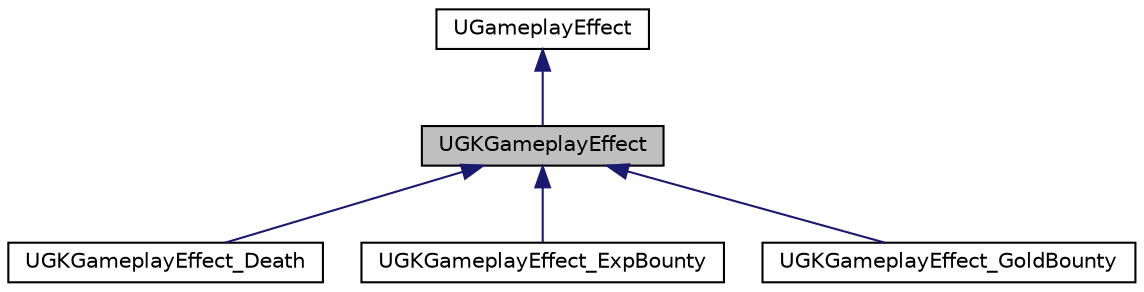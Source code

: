 digraph "UGKGameplayEffect"
{
 // LATEX_PDF_SIZE
  edge [fontname="Helvetica",fontsize="10",labelfontname="Helvetica",labelfontsize="10"];
  node [fontname="Helvetica",fontsize="10",shape=record];
  Node1 [label="UGKGameplayEffect",height=0.2,width=0.4,color="black", fillcolor="grey75", style="filled", fontcolor="black",tooltip=" "];
  Node2 -> Node1 [dir="back",color="midnightblue",fontsize="10",style="solid",fontname="Helvetica"];
  Node2 [label="UGameplayEffect",height=0.2,width=0.4,color="black", fillcolor="white", style="filled",tooltip=" "];
  Node1 -> Node3 [dir="back",color="midnightblue",fontsize="10",style="solid",fontname="Helvetica"];
  Node3 [label="UGKGameplayEffect_Death",height=0.2,width=0.4,color="black", fillcolor="white", style="filled",URL="$classUGKGameplayEffect__Death.html",tooltip=" "];
  Node1 -> Node4 [dir="back",color="midnightblue",fontsize="10",style="solid",fontname="Helvetica"];
  Node4 [label="UGKGameplayEffect_ExpBounty",height=0.2,width=0.4,color="black", fillcolor="white", style="filled",URL="$classUGKGameplayEffect__ExpBounty.html",tooltip=" "];
  Node1 -> Node5 [dir="back",color="midnightblue",fontsize="10",style="solid",fontname="Helvetica"];
  Node5 [label="UGKGameplayEffect_GoldBounty",height=0.2,width=0.4,color="black", fillcolor="white", style="filled",URL="$classUGKGameplayEffect__GoldBounty.html",tooltip=" "];
}
